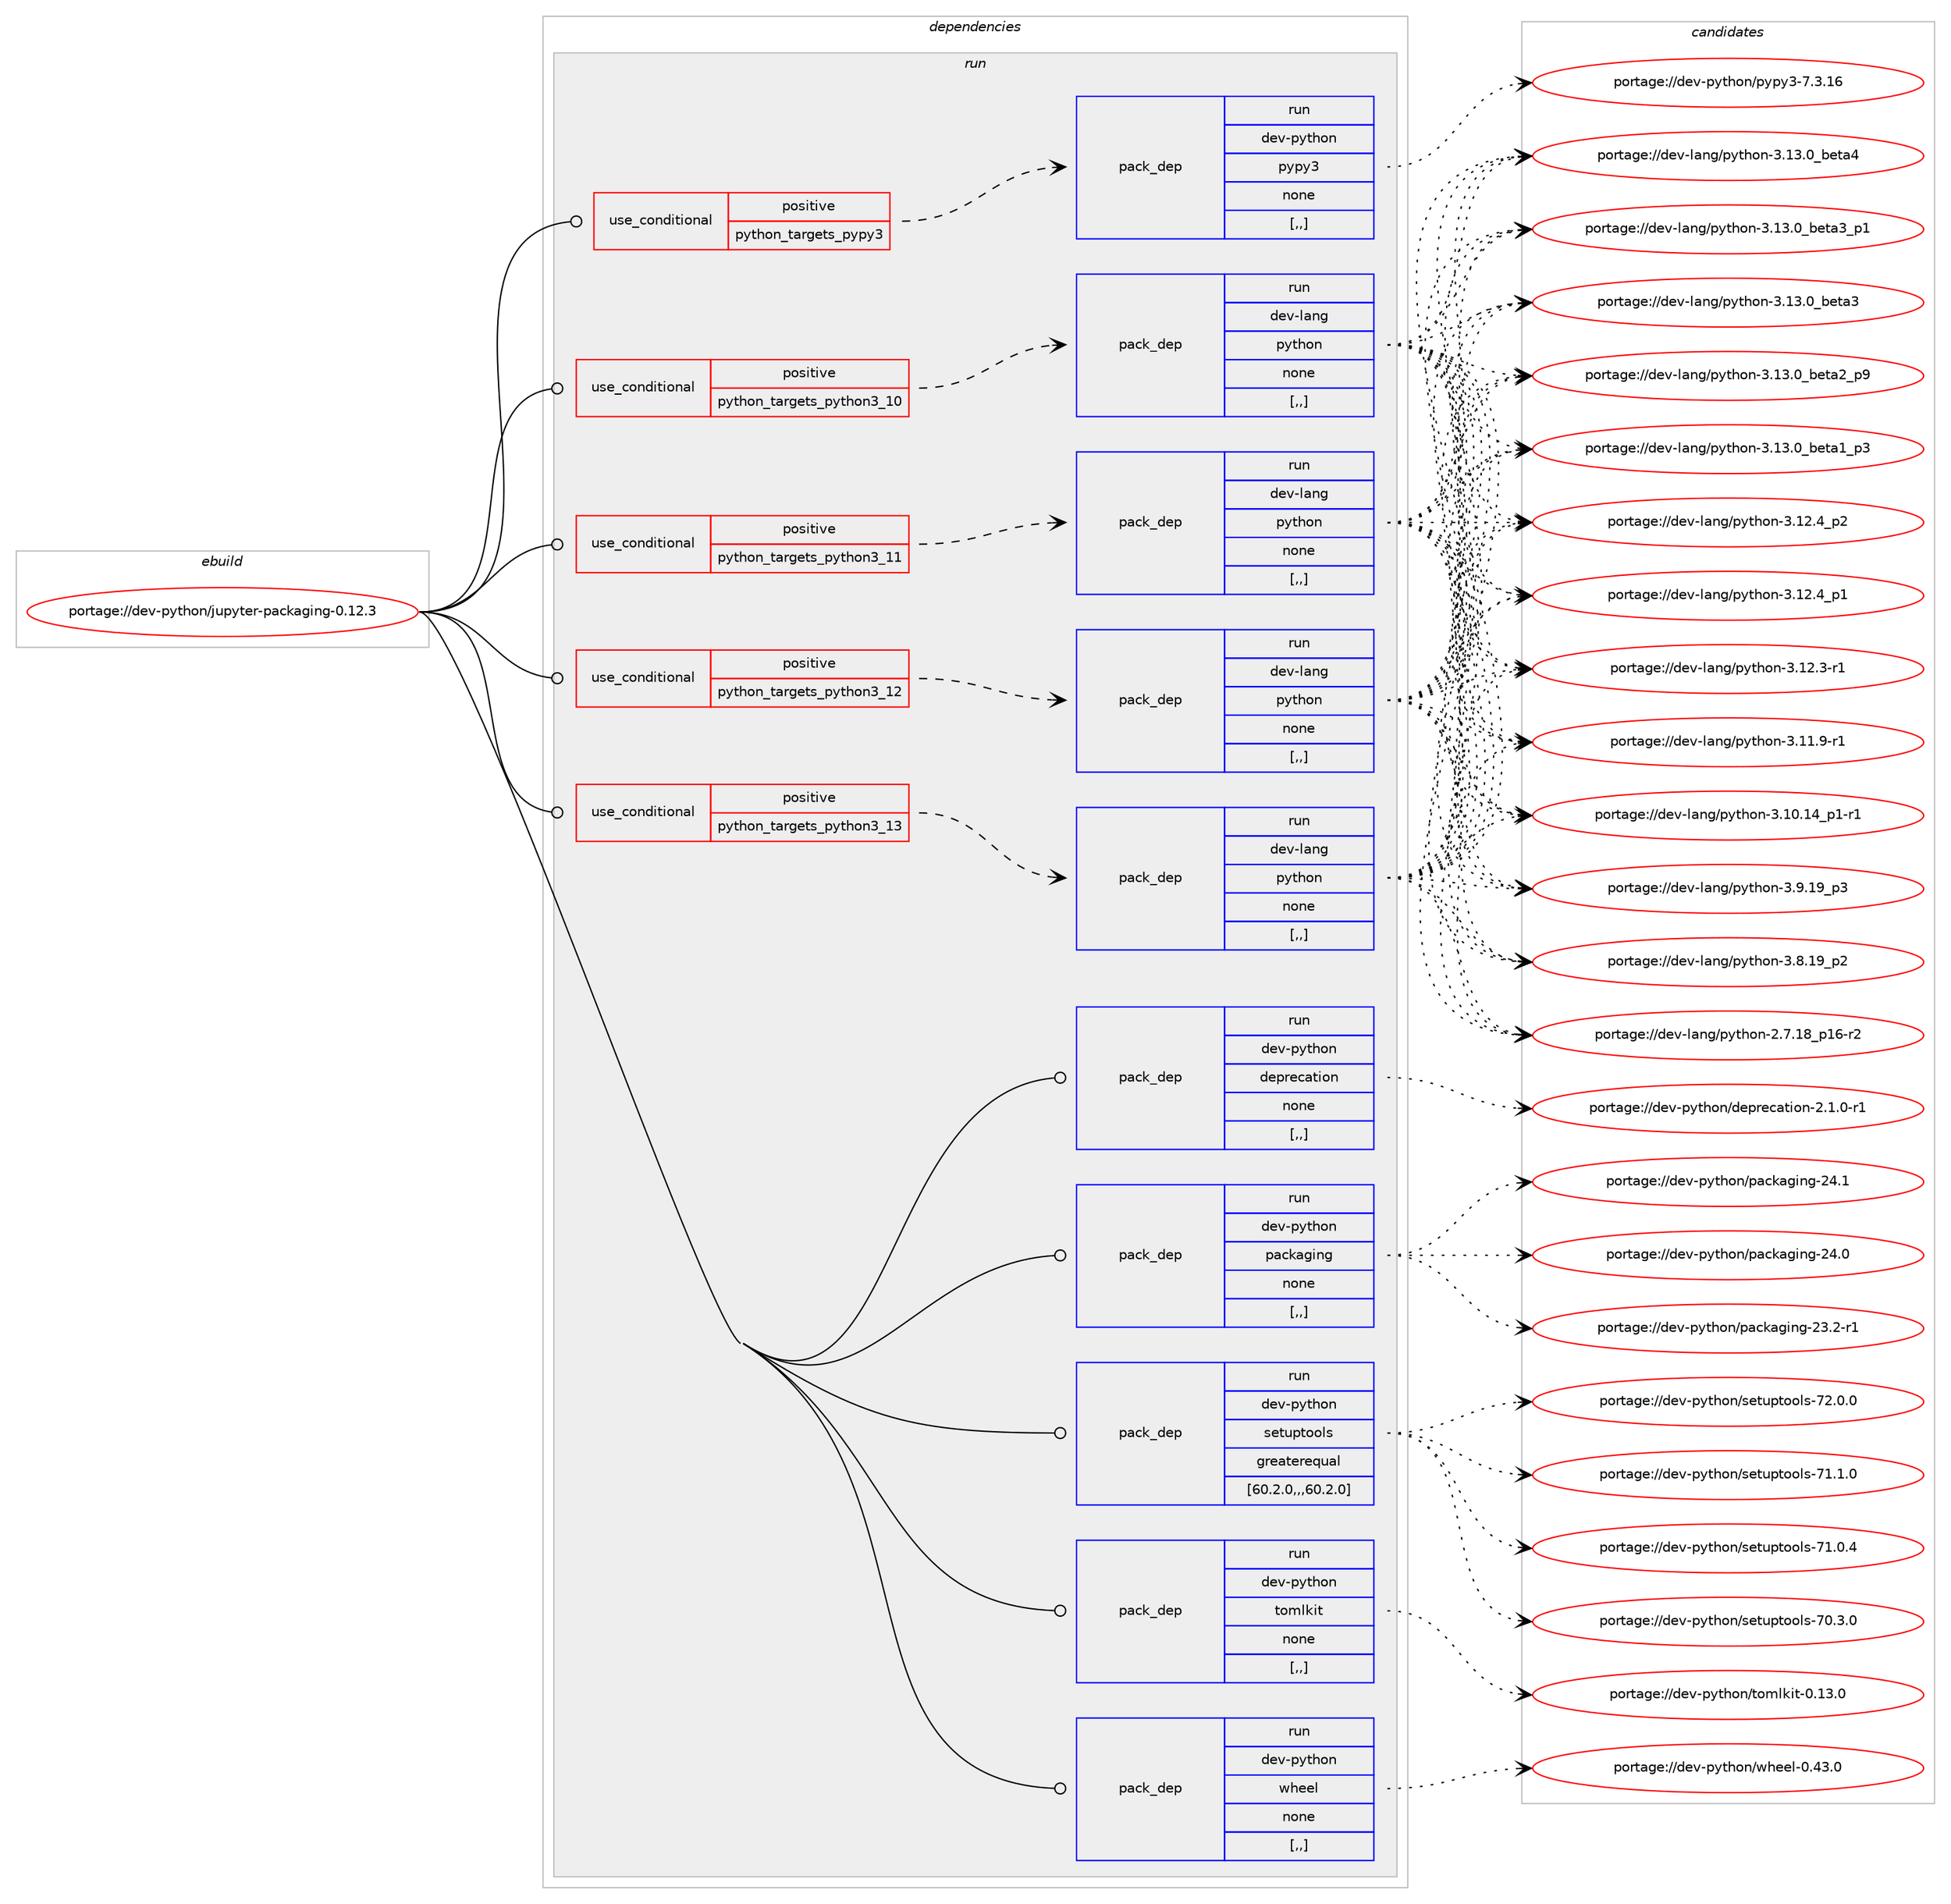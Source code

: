 digraph prolog {

# *************
# Graph options
# *************

newrank=true;
concentrate=true;
compound=true;
graph [rankdir=LR,fontname=Helvetica,fontsize=10,ranksep=1.5];#, ranksep=2.5, nodesep=0.2];
edge  [arrowhead=vee];
node  [fontname=Helvetica,fontsize=10];

# **********
# The ebuild
# **********

subgraph cluster_leftcol {
color=gray;
label=<<i>ebuild</i>>;
id [label="portage://dev-python/jupyter-packaging-0.12.3", color=red, width=4, href="../dev-python/jupyter-packaging-0.12.3.svg"];
}

# ****************
# The dependencies
# ****************

subgraph cluster_midcol {
color=gray;
label=<<i>dependencies</i>>;
subgraph cluster_compile {
fillcolor="#eeeeee";
style=filled;
label=<<i>compile</i>>;
}
subgraph cluster_compileandrun {
fillcolor="#eeeeee";
style=filled;
label=<<i>compile and run</i>>;
}
subgraph cluster_run {
fillcolor="#eeeeee";
style=filled;
label=<<i>run</i>>;
subgraph cond34100 {
dependency149575 [label=<<TABLE BORDER="0" CELLBORDER="1" CELLSPACING="0" CELLPADDING="4"><TR><TD ROWSPAN="3" CELLPADDING="10">use_conditional</TD></TR><TR><TD>positive</TD></TR><TR><TD>python_targets_pypy3</TD></TR></TABLE>>, shape=none, color=red];
subgraph pack114226 {
dependency149576 [label=<<TABLE BORDER="0" CELLBORDER="1" CELLSPACING="0" CELLPADDING="4" WIDTH="220"><TR><TD ROWSPAN="6" CELLPADDING="30">pack_dep</TD></TR><TR><TD WIDTH="110">run</TD></TR><TR><TD>dev-python</TD></TR><TR><TD>pypy3</TD></TR><TR><TD>none</TD></TR><TR><TD>[,,]</TD></TR></TABLE>>, shape=none, color=blue];
}
dependency149575:e -> dependency149576:w [weight=20,style="dashed",arrowhead="vee"];
}
id:e -> dependency149575:w [weight=20,style="solid",arrowhead="odot"];
subgraph cond34101 {
dependency149577 [label=<<TABLE BORDER="0" CELLBORDER="1" CELLSPACING="0" CELLPADDING="4"><TR><TD ROWSPAN="3" CELLPADDING="10">use_conditional</TD></TR><TR><TD>positive</TD></TR><TR><TD>python_targets_python3_10</TD></TR></TABLE>>, shape=none, color=red];
subgraph pack114227 {
dependency149578 [label=<<TABLE BORDER="0" CELLBORDER="1" CELLSPACING="0" CELLPADDING="4" WIDTH="220"><TR><TD ROWSPAN="6" CELLPADDING="30">pack_dep</TD></TR><TR><TD WIDTH="110">run</TD></TR><TR><TD>dev-lang</TD></TR><TR><TD>python</TD></TR><TR><TD>none</TD></TR><TR><TD>[,,]</TD></TR></TABLE>>, shape=none, color=blue];
}
dependency149577:e -> dependency149578:w [weight=20,style="dashed",arrowhead="vee"];
}
id:e -> dependency149577:w [weight=20,style="solid",arrowhead="odot"];
subgraph cond34102 {
dependency149579 [label=<<TABLE BORDER="0" CELLBORDER="1" CELLSPACING="0" CELLPADDING="4"><TR><TD ROWSPAN="3" CELLPADDING="10">use_conditional</TD></TR><TR><TD>positive</TD></TR><TR><TD>python_targets_python3_11</TD></TR></TABLE>>, shape=none, color=red];
subgraph pack114228 {
dependency149580 [label=<<TABLE BORDER="0" CELLBORDER="1" CELLSPACING="0" CELLPADDING="4" WIDTH="220"><TR><TD ROWSPAN="6" CELLPADDING="30">pack_dep</TD></TR><TR><TD WIDTH="110">run</TD></TR><TR><TD>dev-lang</TD></TR><TR><TD>python</TD></TR><TR><TD>none</TD></TR><TR><TD>[,,]</TD></TR></TABLE>>, shape=none, color=blue];
}
dependency149579:e -> dependency149580:w [weight=20,style="dashed",arrowhead="vee"];
}
id:e -> dependency149579:w [weight=20,style="solid",arrowhead="odot"];
subgraph cond34103 {
dependency149581 [label=<<TABLE BORDER="0" CELLBORDER="1" CELLSPACING="0" CELLPADDING="4"><TR><TD ROWSPAN="3" CELLPADDING="10">use_conditional</TD></TR><TR><TD>positive</TD></TR><TR><TD>python_targets_python3_12</TD></TR></TABLE>>, shape=none, color=red];
subgraph pack114229 {
dependency149582 [label=<<TABLE BORDER="0" CELLBORDER="1" CELLSPACING="0" CELLPADDING="4" WIDTH="220"><TR><TD ROWSPAN="6" CELLPADDING="30">pack_dep</TD></TR><TR><TD WIDTH="110">run</TD></TR><TR><TD>dev-lang</TD></TR><TR><TD>python</TD></TR><TR><TD>none</TD></TR><TR><TD>[,,]</TD></TR></TABLE>>, shape=none, color=blue];
}
dependency149581:e -> dependency149582:w [weight=20,style="dashed",arrowhead="vee"];
}
id:e -> dependency149581:w [weight=20,style="solid",arrowhead="odot"];
subgraph cond34104 {
dependency149583 [label=<<TABLE BORDER="0" CELLBORDER="1" CELLSPACING="0" CELLPADDING="4"><TR><TD ROWSPAN="3" CELLPADDING="10">use_conditional</TD></TR><TR><TD>positive</TD></TR><TR><TD>python_targets_python3_13</TD></TR></TABLE>>, shape=none, color=red];
subgraph pack114230 {
dependency149584 [label=<<TABLE BORDER="0" CELLBORDER="1" CELLSPACING="0" CELLPADDING="4" WIDTH="220"><TR><TD ROWSPAN="6" CELLPADDING="30">pack_dep</TD></TR><TR><TD WIDTH="110">run</TD></TR><TR><TD>dev-lang</TD></TR><TR><TD>python</TD></TR><TR><TD>none</TD></TR><TR><TD>[,,]</TD></TR></TABLE>>, shape=none, color=blue];
}
dependency149583:e -> dependency149584:w [weight=20,style="dashed",arrowhead="vee"];
}
id:e -> dependency149583:w [weight=20,style="solid",arrowhead="odot"];
subgraph pack114231 {
dependency149585 [label=<<TABLE BORDER="0" CELLBORDER="1" CELLSPACING="0" CELLPADDING="4" WIDTH="220"><TR><TD ROWSPAN="6" CELLPADDING="30">pack_dep</TD></TR><TR><TD WIDTH="110">run</TD></TR><TR><TD>dev-python</TD></TR><TR><TD>deprecation</TD></TR><TR><TD>none</TD></TR><TR><TD>[,,]</TD></TR></TABLE>>, shape=none, color=blue];
}
id:e -> dependency149585:w [weight=20,style="solid",arrowhead="odot"];
subgraph pack114232 {
dependency149586 [label=<<TABLE BORDER="0" CELLBORDER="1" CELLSPACING="0" CELLPADDING="4" WIDTH="220"><TR><TD ROWSPAN="6" CELLPADDING="30">pack_dep</TD></TR><TR><TD WIDTH="110">run</TD></TR><TR><TD>dev-python</TD></TR><TR><TD>packaging</TD></TR><TR><TD>none</TD></TR><TR><TD>[,,]</TD></TR></TABLE>>, shape=none, color=blue];
}
id:e -> dependency149586:w [weight=20,style="solid",arrowhead="odot"];
subgraph pack114233 {
dependency149587 [label=<<TABLE BORDER="0" CELLBORDER="1" CELLSPACING="0" CELLPADDING="4" WIDTH="220"><TR><TD ROWSPAN="6" CELLPADDING="30">pack_dep</TD></TR><TR><TD WIDTH="110">run</TD></TR><TR><TD>dev-python</TD></TR><TR><TD>setuptools</TD></TR><TR><TD>greaterequal</TD></TR><TR><TD>[60.2.0,,,60.2.0]</TD></TR></TABLE>>, shape=none, color=blue];
}
id:e -> dependency149587:w [weight=20,style="solid",arrowhead="odot"];
subgraph pack114234 {
dependency149588 [label=<<TABLE BORDER="0" CELLBORDER="1" CELLSPACING="0" CELLPADDING="4" WIDTH="220"><TR><TD ROWSPAN="6" CELLPADDING="30">pack_dep</TD></TR><TR><TD WIDTH="110">run</TD></TR><TR><TD>dev-python</TD></TR><TR><TD>tomlkit</TD></TR><TR><TD>none</TD></TR><TR><TD>[,,]</TD></TR></TABLE>>, shape=none, color=blue];
}
id:e -> dependency149588:w [weight=20,style="solid",arrowhead="odot"];
subgraph pack114235 {
dependency149589 [label=<<TABLE BORDER="0" CELLBORDER="1" CELLSPACING="0" CELLPADDING="4" WIDTH="220"><TR><TD ROWSPAN="6" CELLPADDING="30">pack_dep</TD></TR><TR><TD WIDTH="110">run</TD></TR><TR><TD>dev-python</TD></TR><TR><TD>wheel</TD></TR><TR><TD>none</TD></TR><TR><TD>[,,]</TD></TR></TABLE>>, shape=none, color=blue];
}
id:e -> dependency149589:w [weight=20,style="solid",arrowhead="odot"];
}
}

# **************
# The candidates
# **************

subgraph cluster_choices {
rank=same;
color=gray;
label=<<i>candidates</i>>;

subgraph choice114226 {
color=black;
nodesep=1;
choice10010111845112121116104111110471121211121215145554651464954 [label="portage://dev-python/pypy3-7.3.16", color=red, width=4,href="../dev-python/pypy3-7.3.16.svg"];
dependency149576:e -> choice10010111845112121116104111110471121211121215145554651464954:w [style=dotted,weight="100"];
}
subgraph choice114227 {
color=black;
nodesep=1;
choice1001011184510897110103471121211161041111104551464951464895981011169752 [label="portage://dev-lang/python-3.13.0_beta4", color=red, width=4,href="../dev-lang/python-3.13.0_beta4.svg"];
choice10010111845108971101034711212111610411111045514649514648959810111697519511249 [label="portage://dev-lang/python-3.13.0_beta3_p1", color=red, width=4,href="../dev-lang/python-3.13.0_beta3_p1.svg"];
choice1001011184510897110103471121211161041111104551464951464895981011169751 [label="portage://dev-lang/python-3.13.0_beta3", color=red, width=4,href="../dev-lang/python-3.13.0_beta3.svg"];
choice10010111845108971101034711212111610411111045514649514648959810111697509511257 [label="portage://dev-lang/python-3.13.0_beta2_p9", color=red, width=4,href="../dev-lang/python-3.13.0_beta2_p9.svg"];
choice10010111845108971101034711212111610411111045514649514648959810111697499511251 [label="portage://dev-lang/python-3.13.0_beta1_p3", color=red, width=4,href="../dev-lang/python-3.13.0_beta1_p3.svg"];
choice100101118451089711010347112121116104111110455146495046529511250 [label="portage://dev-lang/python-3.12.4_p2", color=red, width=4,href="../dev-lang/python-3.12.4_p2.svg"];
choice100101118451089711010347112121116104111110455146495046529511249 [label="portage://dev-lang/python-3.12.4_p1", color=red, width=4,href="../dev-lang/python-3.12.4_p1.svg"];
choice100101118451089711010347112121116104111110455146495046514511449 [label="portage://dev-lang/python-3.12.3-r1", color=red, width=4,href="../dev-lang/python-3.12.3-r1.svg"];
choice100101118451089711010347112121116104111110455146494946574511449 [label="portage://dev-lang/python-3.11.9-r1", color=red, width=4,href="../dev-lang/python-3.11.9-r1.svg"];
choice100101118451089711010347112121116104111110455146494846495295112494511449 [label="portage://dev-lang/python-3.10.14_p1-r1", color=red, width=4,href="../dev-lang/python-3.10.14_p1-r1.svg"];
choice100101118451089711010347112121116104111110455146574649579511251 [label="portage://dev-lang/python-3.9.19_p3", color=red, width=4,href="../dev-lang/python-3.9.19_p3.svg"];
choice100101118451089711010347112121116104111110455146564649579511250 [label="portage://dev-lang/python-3.8.19_p2", color=red, width=4,href="../dev-lang/python-3.8.19_p2.svg"];
choice100101118451089711010347112121116104111110455046554649569511249544511450 [label="portage://dev-lang/python-2.7.18_p16-r2", color=red, width=4,href="../dev-lang/python-2.7.18_p16-r2.svg"];
dependency149578:e -> choice1001011184510897110103471121211161041111104551464951464895981011169752:w [style=dotted,weight="100"];
dependency149578:e -> choice10010111845108971101034711212111610411111045514649514648959810111697519511249:w [style=dotted,weight="100"];
dependency149578:e -> choice1001011184510897110103471121211161041111104551464951464895981011169751:w [style=dotted,weight="100"];
dependency149578:e -> choice10010111845108971101034711212111610411111045514649514648959810111697509511257:w [style=dotted,weight="100"];
dependency149578:e -> choice10010111845108971101034711212111610411111045514649514648959810111697499511251:w [style=dotted,weight="100"];
dependency149578:e -> choice100101118451089711010347112121116104111110455146495046529511250:w [style=dotted,weight="100"];
dependency149578:e -> choice100101118451089711010347112121116104111110455146495046529511249:w [style=dotted,weight="100"];
dependency149578:e -> choice100101118451089711010347112121116104111110455146495046514511449:w [style=dotted,weight="100"];
dependency149578:e -> choice100101118451089711010347112121116104111110455146494946574511449:w [style=dotted,weight="100"];
dependency149578:e -> choice100101118451089711010347112121116104111110455146494846495295112494511449:w [style=dotted,weight="100"];
dependency149578:e -> choice100101118451089711010347112121116104111110455146574649579511251:w [style=dotted,weight="100"];
dependency149578:e -> choice100101118451089711010347112121116104111110455146564649579511250:w [style=dotted,weight="100"];
dependency149578:e -> choice100101118451089711010347112121116104111110455046554649569511249544511450:w [style=dotted,weight="100"];
}
subgraph choice114228 {
color=black;
nodesep=1;
choice1001011184510897110103471121211161041111104551464951464895981011169752 [label="portage://dev-lang/python-3.13.0_beta4", color=red, width=4,href="../dev-lang/python-3.13.0_beta4.svg"];
choice10010111845108971101034711212111610411111045514649514648959810111697519511249 [label="portage://dev-lang/python-3.13.0_beta3_p1", color=red, width=4,href="../dev-lang/python-3.13.0_beta3_p1.svg"];
choice1001011184510897110103471121211161041111104551464951464895981011169751 [label="portage://dev-lang/python-3.13.0_beta3", color=red, width=4,href="../dev-lang/python-3.13.0_beta3.svg"];
choice10010111845108971101034711212111610411111045514649514648959810111697509511257 [label="portage://dev-lang/python-3.13.0_beta2_p9", color=red, width=4,href="../dev-lang/python-3.13.0_beta2_p9.svg"];
choice10010111845108971101034711212111610411111045514649514648959810111697499511251 [label="portage://dev-lang/python-3.13.0_beta1_p3", color=red, width=4,href="../dev-lang/python-3.13.0_beta1_p3.svg"];
choice100101118451089711010347112121116104111110455146495046529511250 [label="portage://dev-lang/python-3.12.4_p2", color=red, width=4,href="../dev-lang/python-3.12.4_p2.svg"];
choice100101118451089711010347112121116104111110455146495046529511249 [label="portage://dev-lang/python-3.12.4_p1", color=red, width=4,href="../dev-lang/python-3.12.4_p1.svg"];
choice100101118451089711010347112121116104111110455146495046514511449 [label="portage://dev-lang/python-3.12.3-r1", color=red, width=4,href="../dev-lang/python-3.12.3-r1.svg"];
choice100101118451089711010347112121116104111110455146494946574511449 [label="portage://dev-lang/python-3.11.9-r1", color=red, width=4,href="../dev-lang/python-3.11.9-r1.svg"];
choice100101118451089711010347112121116104111110455146494846495295112494511449 [label="portage://dev-lang/python-3.10.14_p1-r1", color=red, width=4,href="../dev-lang/python-3.10.14_p1-r1.svg"];
choice100101118451089711010347112121116104111110455146574649579511251 [label="portage://dev-lang/python-3.9.19_p3", color=red, width=4,href="../dev-lang/python-3.9.19_p3.svg"];
choice100101118451089711010347112121116104111110455146564649579511250 [label="portage://dev-lang/python-3.8.19_p2", color=red, width=4,href="../dev-lang/python-3.8.19_p2.svg"];
choice100101118451089711010347112121116104111110455046554649569511249544511450 [label="portage://dev-lang/python-2.7.18_p16-r2", color=red, width=4,href="../dev-lang/python-2.7.18_p16-r2.svg"];
dependency149580:e -> choice1001011184510897110103471121211161041111104551464951464895981011169752:w [style=dotted,weight="100"];
dependency149580:e -> choice10010111845108971101034711212111610411111045514649514648959810111697519511249:w [style=dotted,weight="100"];
dependency149580:e -> choice1001011184510897110103471121211161041111104551464951464895981011169751:w [style=dotted,weight="100"];
dependency149580:e -> choice10010111845108971101034711212111610411111045514649514648959810111697509511257:w [style=dotted,weight="100"];
dependency149580:e -> choice10010111845108971101034711212111610411111045514649514648959810111697499511251:w [style=dotted,weight="100"];
dependency149580:e -> choice100101118451089711010347112121116104111110455146495046529511250:w [style=dotted,weight="100"];
dependency149580:e -> choice100101118451089711010347112121116104111110455146495046529511249:w [style=dotted,weight="100"];
dependency149580:e -> choice100101118451089711010347112121116104111110455146495046514511449:w [style=dotted,weight="100"];
dependency149580:e -> choice100101118451089711010347112121116104111110455146494946574511449:w [style=dotted,weight="100"];
dependency149580:e -> choice100101118451089711010347112121116104111110455146494846495295112494511449:w [style=dotted,weight="100"];
dependency149580:e -> choice100101118451089711010347112121116104111110455146574649579511251:w [style=dotted,weight="100"];
dependency149580:e -> choice100101118451089711010347112121116104111110455146564649579511250:w [style=dotted,weight="100"];
dependency149580:e -> choice100101118451089711010347112121116104111110455046554649569511249544511450:w [style=dotted,weight="100"];
}
subgraph choice114229 {
color=black;
nodesep=1;
choice1001011184510897110103471121211161041111104551464951464895981011169752 [label="portage://dev-lang/python-3.13.0_beta4", color=red, width=4,href="../dev-lang/python-3.13.0_beta4.svg"];
choice10010111845108971101034711212111610411111045514649514648959810111697519511249 [label="portage://dev-lang/python-3.13.0_beta3_p1", color=red, width=4,href="../dev-lang/python-3.13.0_beta3_p1.svg"];
choice1001011184510897110103471121211161041111104551464951464895981011169751 [label="portage://dev-lang/python-3.13.0_beta3", color=red, width=4,href="../dev-lang/python-3.13.0_beta3.svg"];
choice10010111845108971101034711212111610411111045514649514648959810111697509511257 [label="portage://dev-lang/python-3.13.0_beta2_p9", color=red, width=4,href="../dev-lang/python-3.13.0_beta2_p9.svg"];
choice10010111845108971101034711212111610411111045514649514648959810111697499511251 [label="portage://dev-lang/python-3.13.0_beta1_p3", color=red, width=4,href="../dev-lang/python-3.13.0_beta1_p3.svg"];
choice100101118451089711010347112121116104111110455146495046529511250 [label="portage://dev-lang/python-3.12.4_p2", color=red, width=4,href="../dev-lang/python-3.12.4_p2.svg"];
choice100101118451089711010347112121116104111110455146495046529511249 [label="portage://dev-lang/python-3.12.4_p1", color=red, width=4,href="../dev-lang/python-3.12.4_p1.svg"];
choice100101118451089711010347112121116104111110455146495046514511449 [label="portage://dev-lang/python-3.12.3-r1", color=red, width=4,href="../dev-lang/python-3.12.3-r1.svg"];
choice100101118451089711010347112121116104111110455146494946574511449 [label="portage://dev-lang/python-3.11.9-r1", color=red, width=4,href="../dev-lang/python-3.11.9-r1.svg"];
choice100101118451089711010347112121116104111110455146494846495295112494511449 [label="portage://dev-lang/python-3.10.14_p1-r1", color=red, width=4,href="../dev-lang/python-3.10.14_p1-r1.svg"];
choice100101118451089711010347112121116104111110455146574649579511251 [label="portage://dev-lang/python-3.9.19_p3", color=red, width=4,href="../dev-lang/python-3.9.19_p3.svg"];
choice100101118451089711010347112121116104111110455146564649579511250 [label="portage://dev-lang/python-3.8.19_p2", color=red, width=4,href="../dev-lang/python-3.8.19_p2.svg"];
choice100101118451089711010347112121116104111110455046554649569511249544511450 [label="portage://dev-lang/python-2.7.18_p16-r2", color=red, width=4,href="../dev-lang/python-2.7.18_p16-r2.svg"];
dependency149582:e -> choice1001011184510897110103471121211161041111104551464951464895981011169752:w [style=dotted,weight="100"];
dependency149582:e -> choice10010111845108971101034711212111610411111045514649514648959810111697519511249:w [style=dotted,weight="100"];
dependency149582:e -> choice1001011184510897110103471121211161041111104551464951464895981011169751:w [style=dotted,weight="100"];
dependency149582:e -> choice10010111845108971101034711212111610411111045514649514648959810111697509511257:w [style=dotted,weight="100"];
dependency149582:e -> choice10010111845108971101034711212111610411111045514649514648959810111697499511251:w [style=dotted,weight="100"];
dependency149582:e -> choice100101118451089711010347112121116104111110455146495046529511250:w [style=dotted,weight="100"];
dependency149582:e -> choice100101118451089711010347112121116104111110455146495046529511249:w [style=dotted,weight="100"];
dependency149582:e -> choice100101118451089711010347112121116104111110455146495046514511449:w [style=dotted,weight="100"];
dependency149582:e -> choice100101118451089711010347112121116104111110455146494946574511449:w [style=dotted,weight="100"];
dependency149582:e -> choice100101118451089711010347112121116104111110455146494846495295112494511449:w [style=dotted,weight="100"];
dependency149582:e -> choice100101118451089711010347112121116104111110455146574649579511251:w [style=dotted,weight="100"];
dependency149582:e -> choice100101118451089711010347112121116104111110455146564649579511250:w [style=dotted,weight="100"];
dependency149582:e -> choice100101118451089711010347112121116104111110455046554649569511249544511450:w [style=dotted,weight="100"];
}
subgraph choice114230 {
color=black;
nodesep=1;
choice1001011184510897110103471121211161041111104551464951464895981011169752 [label="portage://dev-lang/python-3.13.0_beta4", color=red, width=4,href="../dev-lang/python-3.13.0_beta4.svg"];
choice10010111845108971101034711212111610411111045514649514648959810111697519511249 [label="portage://dev-lang/python-3.13.0_beta3_p1", color=red, width=4,href="../dev-lang/python-3.13.0_beta3_p1.svg"];
choice1001011184510897110103471121211161041111104551464951464895981011169751 [label="portage://dev-lang/python-3.13.0_beta3", color=red, width=4,href="../dev-lang/python-3.13.0_beta3.svg"];
choice10010111845108971101034711212111610411111045514649514648959810111697509511257 [label="portage://dev-lang/python-3.13.0_beta2_p9", color=red, width=4,href="../dev-lang/python-3.13.0_beta2_p9.svg"];
choice10010111845108971101034711212111610411111045514649514648959810111697499511251 [label="portage://dev-lang/python-3.13.0_beta1_p3", color=red, width=4,href="../dev-lang/python-3.13.0_beta1_p3.svg"];
choice100101118451089711010347112121116104111110455146495046529511250 [label="portage://dev-lang/python-3.12.4_p2", color=red, width=4,href="../dev-lang/python-3.12.4_p2.svg"];
choice100101118451089711010347112121116104111110455146495046529511249 [label="portage://dev-lang/python-3.12.4_p1", color=red, width=4,href="../dev-lang/python-3.12.4_p1.svg"];
choice100101118451089711010347112121116104111110455146495046514511449 [label="portage://dev-lang/python-3.12.3-r1", color=red, width=4,href="../dev-lang/python-3.12.3-r1.svg"];
choice100101118451089711010347112121116104111110455146494946574511449 [label="portage://dev-lang/python-3.11.9-r1", color=red, width=4,href="../dev-lang/python-3.11.9-r1.svg"];
choice100101118451089711010347112121116104111110455146494846495295112494511449 [label="portage://dev-lang/python-3.10.14_p1-r1", color=red, width=4,href="../dev-lang/python-3.10.14_p1-r1.svg"];
choice100101118451089711010347112121116104111110455146574649579511251 [label="portage://dev-lang/python-3.9.19_p3", color=red, width=4,href="../dev-lang/python-3.9.19_p3.svg"];
choice100101118451089711010347112121116104111110455146564649579511250 [label="portage://dev-lang/python-3.8.19_p2", color=red, width=4,href="../dev-lang/python-3.8.19_p2.svg"];
choice100101118451089711010347112121116104111110455046554649569511249544511450 [label="portage://dev-lang/python-2.7.18_p16-r2", color=red, width=4,href="../dev-lang/python-2.7.18_p16-r2.svg"];
dependency149584:e -> choice1001011184510897110103471121211161041111104551464951464895981011169752:w [style=dotted,weight="100"];
dependency149584:e -> choice10010111845108971101034711212111610411111045514649514648959810111697519511249:w [style=dotted,weight="100"];
dependency149584:e -> choice1001011184510897110103471121211161041111104551464951464895981011169751:w [style=dotted,weight="100"];
dependency149584:e -> choice10010111845108971101034711212111610411111045514649514648959810111697509511257:w [style=dotted,weight="100"];
dependency149584:e -> choice10010111845108971101034711212111610411111045514649514648959810111697499511251:w [style=dotted,weight="100"];
dependency149584:e -> choice100101118451089711010347112121116104111110455146495046529511250:w [style=dotted,weight="100"];
dependency149584:e -> choice100101118451089711010347112121116104111110455146495046529511249:w [style=dotted,weight="100"];
dependency149584:e -> choice100101118451089711010347112121116104111110455146495046514511449:w [style=dotted,weight="100"];
dependency149584:e -> choice100101118451089711010347112121116104111110455146494946574511449:w [style=dotted,weight="100"];
dependency149584:e -> choice100101118451089711010347112121116104111110455146494846495295112494511449:w [style=dotted,weight="100"];
dependency149584:e -> choice100101118451089711010347112121116104111110455146574649579511251:w [style=dotted,weight="100"];
dependency149584:e -> choice100101118451089711010347112121116104111110455146564649579511250:w [style=dotted,weight="100"];
dependency149584:e -> choice100101118451089711010347112121116104111110455046554649569511249544511450:w [style=dotted,weight="100"];
}
subgraph choice114231 {
color=black;
nodesep=1;
choice100101118451121211161041111104710010111211410199971161051111104550464946484511449 [label="portage://dev-python/deprecation-2.1.0-r1", color=red, width=4,href="../dev-python/deprecation-2.1.0-r1.svg"];
dependency149585:e -> choice100101118451121211161041111104710010111211410199971161051111104550464946484511449:w [style=dotted,weight="100"];
}
subgraph choice114232 {
color=black;
nodesep=1;
choice10010111845112121116104111110471129799107971031051101034550524649 [label="portage://dev-python/packaging-24.1", color=red, width=4,href="../dev-python/packaging-24.1.svg"];
choice10010111845112121116104111110471129799107971031051101034550524648 [label="portage://dev-python/packaging-24.0", color=red, width=4,href="../dev-python/packaging-24.0.svg"];
choice100101118451121211161041111104711297991079710310511010345505146504511449 [label="portage://dev-python/packaging-23.2-r1", color=red, width=4,href="../dev-python/packaging-23.2-r1.svg"];
dependency149586:e -> choice10010111845112121116104111110471129799107971031051101034550524649:w [style=dotted,weight="100"];
dependency149586:e -> choice10010111845112121116104111110471129799107971031051101034550524648:w [style=dotted,weight="100"];
dependency149586:e -> choice100101118451121211161041111104711297991079710310511010345505146504511449:w [style=dotted,weight="100"];
}
subgraph choice114233 {
color=black;
nodesep=1;
choice100101118451121211161041111104711510111611711211611111110811545555046484648 [label="portage://dev-python/setuptools-72.0.0", color=red, width=4,href="../dev-python/setuptools-72.0.0.svg"];
choice100101118451121211161041111104711510111611711211611111110811545554946494648 [label="portage://dev-python/setuptools-71.1.0", color=red, width=4,href="../dev-python/setuptools-71.1.0.svg"];
choice100101118451121211161041111104711510111611711211611111110811545554946484652 [label="portage://dev-python/setuptools-71.0.4", color=red, width=4,href="../dev-python/setuptools-71.0.4.svg"];
choice100101118451121211161041111104711510111611711211611111110811545554846514648 [label="portage://dev-python/setuptools-70.3.0", color=red, width=4,href="../dev-python/setuptools-70.3.0.svg"];
dependency149587:e -> choice100101118451121211161041111104711510111611711211611111110811545555046484648:w [style=dotted,weight="100"];
dependency149587:e -> choice100101118451121211161041111104711510111611711211611111110811545554946494648:w [style=dotted,weight="100"];
dependency149587:e -> choice100101118451121211161041111104711510111611711211611111110811545554946484652:w [style=dotted,weight="100"];
dependency149587:e -> choice100101118451121211161041111104711510111611711211611111110811545554846514648:w [style=dotted,weight="100"];
}
subgraph choice114234 {
color=black;
nodesep=1;
choice100101118451121211161041111104711611110910810710511645484649514648 [label="portage://dev-python/tomlkit-0.13.0", color=red, width=4,href="../dev-python/tomlkit-0.13.0.svg"];
dependency149588:e -> choice100101118451121211161041111104711611110910810710511645484649514648:w [style=dotted,weight="100"];
}
subgraph choice114235 {
color=black;
nodesep=1;
choice100101118451121211161041111104711910410110110845484652514648 [label="portage://dev-python/wheel-0.43.0", color=red, width=4,href="../dev-python/wheel-0.43.0.svg"];
dependency149589:e -> choice100101118451121211161041111104711910410110110845484652514648:w [style=dotted,weight="100"];
}
}

}
